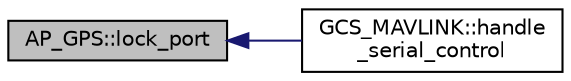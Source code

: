 digraph "AP_GPS::lock_port"
{
 // INTERACTIVE_SVG=YES
  edge [fontname="Helvetica",fontsize="10",labelfontname="Helvetica",labelfontsize="10"];
  node [fontname="Helvetica",fontsize="10",shape=record];
  rankdir="LR";
  Node1 [label="AP_GPS::lock_port",height=0.2,width=0.4,color="black", fillcolor="grey75", style="filled" fontcolor="black"];
  Node1 -> Node2 [dir="back",color="midnightblue",fontsize="10",style="solid",fontname="Helvetica"];
  Node2 [label="GCS_MAVLINK::handle\l_serial_control",height=0.2,width=0.4,color="black", fillcolor="white", style="filled",URL="$classGCS__MAVLINK.html#adecc982b9dd27229f29b0756733ed137"];
}
